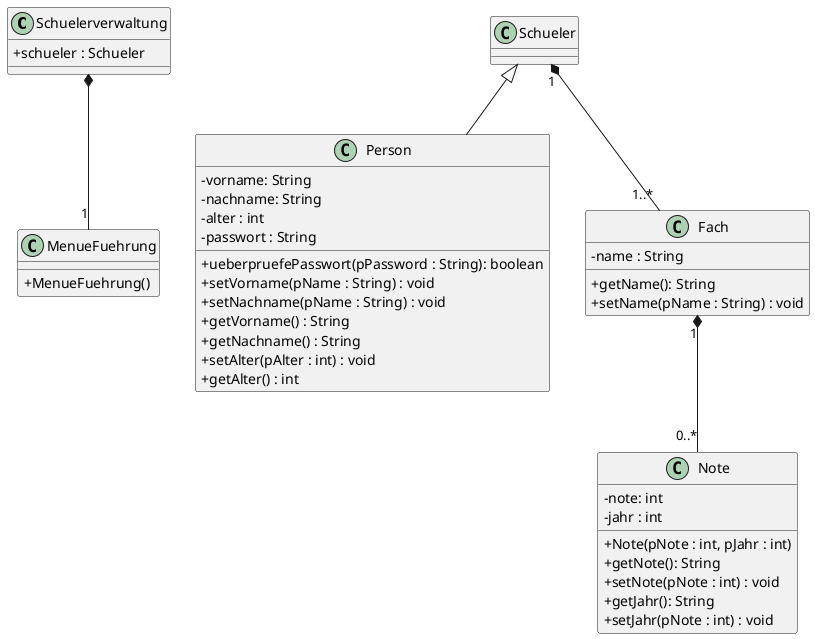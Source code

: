 @startuml
skinparam classAttributeIconSize 0

class Schuelerverwaltung{
 +schueler : Schueler
}



class MenueFuehrung{
 +MenueFuehrung()
}

class Person{
 -vorname: String
 -nachname: String
 -alter : int
 -passwort : String
 +ueberpruefePasswort(pPassword : String): boolean
 +setVorname(pName : String) : void
 +setNachname(pName : String) : void
 +getVorname() : String
 +getNachname() : String
 +setAlter(pAlter : int) : void
 +getAlter() : int
}



class Fach{
 -name : String
 +getName(): String
 +setName(pName : String) : void
}

class Note{
 -note: int
 -jahr : int
 +Note(pNote : int, pJahr : int)
 +getNote(): String
 +setNote(pNote : int) : void
 +getJahr(): String
 +setJahr(pNote : int) : void
}




class Schueler{

}


Fach "1" *-- "0..*" Note
Schuelerverwaltung  *-- "1" MenueFuehrung
Schueler "1" *-- "1..*" Fach
Schueler <|-- Person

@enduml
